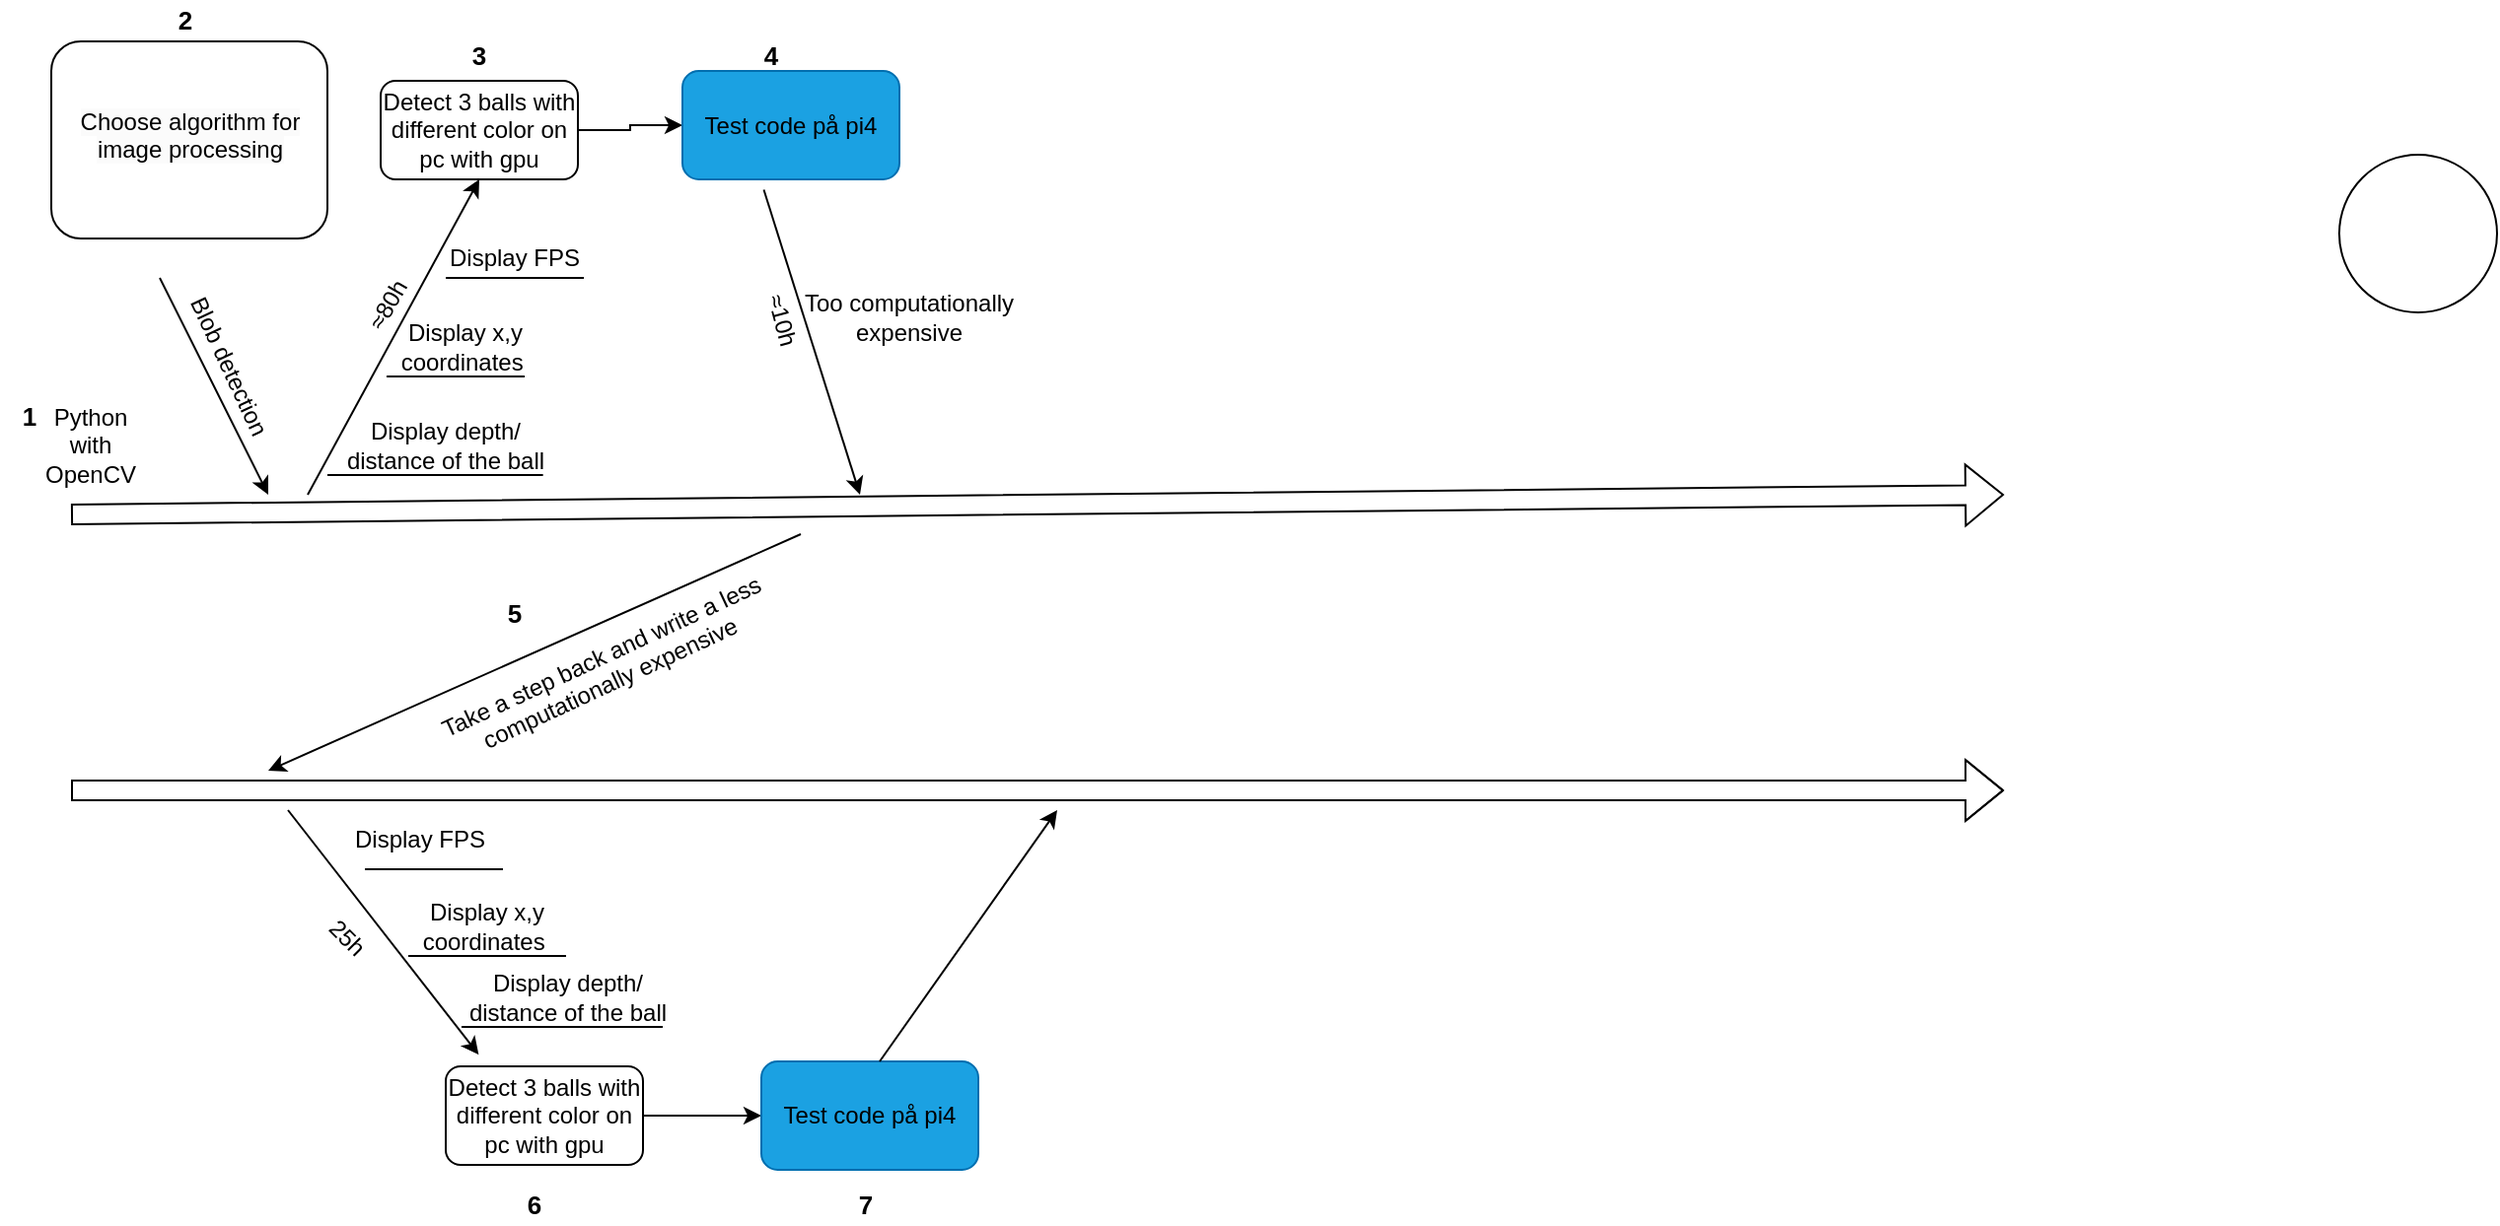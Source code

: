<mxfile version="21.2.8" type="device">
  <diagram name="Page-1" id="YpWVVZihGrBSJXwOBpHP">
    <mxGraphModel dx="1628" dy="1121" grid="1" gridSize="10" guides="1" tooltips="1" connect="1" arrows="1" fold="1" page="1" pageScale="1" pageWidth="827" pageHeight="1169" math="0" shadow="0">
      <root>
        <mxCell id="0" />
        <mxCell id="1" parent="0" />
        <mxCell id="uFAtMosG5yBuo42fv5vl-12" value="" style="shape=flexArrow;endArrow=classic;html=1;rounded=0;" parent="1" edge="1">
          <mxGeometry width="50" height="50" relative="1" as="geometry">
            <mxPoint x="40" y="270" as="sourcePoint" />
            <mxPoint x="1020" y="260" as="targetPoint" />
          </mxGeometry>
        </mxCell>
        <mxCell id="uFAtMosG5yBuo42fv5vl-15" value="" style="endArrow=classic;html=1;rounded=0;exitX=0.5;exitY=1;exitDx=0;exitDy=0;" parent="1" edge="1">
          <mxGeometry width="50" height="50" relative="1" as="geometry">
            <mxPoint x="85" y="150" as="sourcePoint" />
            <mxPoint x="140" y="260" as="targetPoint" />
          </mxGeometry>
        </mxCell>
        <mxCell id="uFAtMosG5yBuo42fv5vl-16" value="Blob detection" style="text;html=1;strokeColor=none;fillColor=none;align=center;verticalAlign=middle;whiteSpace=wrap;rounded=0;rotation=65;" parent="1" vertex="1">
          <mxGeometry x="70" y="180" width="100" height="30" as="geometry" />
        </mxCell>
        <mxCell id="uFAtMosG5yBuo42fv5vl-17" value="" style="rounded=1;whiteSpace=wrap;html=1;" parent="1" vertex="1">
          <mxGeometry x="197" y="50" width="100" height="50" as="geometry" />
        </mxCell>
        <mxCell id="uFAtMosG5yBuo42fv5vl-19" value="" style="endArrow=classic;html=1;rounded=0;entryX=0.5;entryY=1;entryDx=0;entryDy=0;" parent="1" target="uFAtMosG5yBuo42fv5vl-17" edge="1">
          <mxGeometry width="50" height="50" relative="1" as="geometry">
            <mxPoint x="160" y="260" as="sourcePoint" />
            <mxPoint x="220" y="100" as="targetPoint" />
          </mxGeometry>
        </mxCell>
        <mxCell id="uFAtMosG5yBuo42fv5vl-63" style="edgeStyle=orthogonalEdgeStyle;rounded=0;orthogonalLoop=1;jettySize=auto;html=1;exitX=1;exitY=0.5;exitDx=0;exitDy=0;entryX=0;entryY=0.5;entryDx=0;entryDy=0;" parent="1" source="uFAtMosG5yBuo42fv5vl-22" target="uFAtMosG5yBuo42fv5vl-39" edge="1">
          <mxGeometry relative="1" as="geometry" />
        </mxCell>
        <mxCell id="uFAtMosG5yBuo42fv5vl-22" value="Detect 3 balls with different color on pc with gpu" style="text;html=1;strokeColor=none;fillColor=none;align=center;verticalAlign=middle;whiteSpace=wrap;rounded=0;" parent="1" vertex="1">
          <mxGeometry x="197" y="60" width="100" height="30" as="geometry" />
        </mxCell>
        <mxCell id="uFAtMosG5yBuo42fv5vl-23" value="Display depth/ distance of the ball" style="text;html=1;strokeColor=none;fillColor=none;align=center;verticalAlign=middle;whiteSpace=wrap;rounded=0;" parent="1" vertex="1">
          <mxGeometry x="170" y="220" width="120" height="30" as="geometry" />
        </mxCell>
        <mxCell id="uFAtMosG5yBuo42fv5vl-24" value="Display x,y coordinates&amp;nbsp;" style="text;html=1;strokeColor=none;fillColor=none;align=center;verticalAlign=middle;whiteSpace=wrap;rounded=0;" parent="1" vertex="1">
          <mxGeometry x="200" y="170" width="80" height="30" as="geometry" />
        </mxCell>
        <mxCell id="uFAtMosG5yBuo42fv5vl-25" value="Display FPS" style="text;html=1;strokeColor=none;fillColor=none;align=center;verticalAlign=middle;whiteSpace=wrap;rounded=0;" parent="1" vertex="1">
          <mxGeometry x="230" y="125" width="70" height="30" as="geometry" />
        </mxCell>
        <mxCell id="uFAtMosG5yBuo42fv5vl-26" value="" style="endArrow=none;html=1;rounded=0;exitX=0;exitY=1;exitDx=0;exitDy=0;entryX=1;entryY=1;entryDx=0;entryDy=0;" parent="1" edge="1">
          <mxGeometry width="50" height="50" relative="1" as="geometry">
            <mxPoint x="230" y="150" as="sourcePoint" />
            <mxPoint x="300" y="150" as="targetPoint" />
          </mxGeometry>
        </mxCell>
        <mxCell id="uFAtMosG5yBuo42fv5vl-27" value="" style="endArrow=none;html=1;rounded=0;exitX=0;exitY=1;exitDx=0;exitDy=0;" parent="1" source="uFAtMosG5yBuo42fv5vl-24" edge="1">
          <mxGeometry width="50" height="50" relative="1" as="geometry">
            <mxPoint x="320" y="230" as="sourcePoint" />
            <mxPoint x="270" y="200" as="targetPoint" />
          </mxGeometry>
        </mxCell>
        <mxCell id="uFAtMosG5yBuo42fv5vl-28" value="" style="endArrow=none;html=1;rounded=0;exitX=0;exitY=1;exitDx=0;exitDy=0;entryX=0.911;entryY=0.999;entryDx=0;entryDy=0;entryPerimeter=0;" parent="1" source="uFAtMosG5yBuo42fv5vl-23" target="uFAtMosG5yBuo42fv5vl-23" edge="1">
          <mxGeometry width="50" height="50" relative="1" as="geometry">
            <mxPoint x="320" y="230" as="sourcePoint" />
            <mxPoint x="270" y="250" as="targetPoint" />
          </mxGeometry>
        </mxCell>
        <mxCell id="uFAtMosG5yBuo42fv5vl-29" value="Python with OpenCV" style="text;html=1;strokeColor=none;fillColor=none;align=center;verticalAlign=middle;whiteSpace=wrap;rounded=0;" parent="1" vertex="1">
          <mxGeometry x="20" y="220" width="60" height="30" as="geometry" />
        </mxCell>
        <mxCell id="uFAtMosG5yBuo42fv5vl-35" value="&amp;nbsp;≈80h" style="text;html=1;strokeColor=none;fillColor=none;align=center;verticalAlign=middle;whiteSpace=wrap;rounded=0;rotation=-60;" parent="1" vertex="1">
          <mxGeometry x="190" y="155" width="20" height="20" as="geometry" />
        </mxCell>
        <mxCell id="uFAtMosG5yBuo42fv5vl-38" value="" style="rounded=1;whiteSpace=wrap;html=1;fillColor=#1ba1e2;fontColor=#ffffff;strokeColor=#006EAF;" parent="1" vertex="1">
          <mxGeometry x="350" y="45" width="110" height="55" as="geometry" />
        </mxCell>
        <mxCell id="uFAtMosG5yBuo42fv5vl-39" value="Test code på pi4" style="text;html=1;strokeColor=none;fillColor=none;align=center;verticalAlign=middle;whiteSpace=wrap;rounded=0;" parent="1" vertex="1">
          <mxGeometry x="350" y="57.5" width="110" height="30" as="geometry" />
        </mxCell>
        <mxCell id="uFAtMosG5yBuo42fv5vl-40" value="" style="endArrow=classic;html=1;rounded=0;exitX=0.375;exitY=1.096;exitDx=0;exitDy=0;exitPerimeter=0;" parent="1" source="uFAtMosG5yBuo42fv5vl-38" edge="1">
          <mxGeometry width="50" height="50" relative="1" as="geometry">
            <mxPoint x="350" y="280" as="sourcePoint" />
            <mxPoint x="440" y="260" as="targetPoint" />
          </mxGeometry>
        </mxCell>
        <mxCell id="uFAtMosG5yBuo42fv5vl-42" value="&amp;nbsp;≈10h" style="text;html=1;strokeColor=none;fillColor=none;align=center;verticalAlign=middle;whiteSpace=wrap;rounded=0;rotation=75;" parent="1" vertex="1">
          <mxGeometry x="370" y="155" width="60" height="30" as="geometry" />
        </mxCell>
        <mxCell id="uFAtMosG5yBuo42fv5vl-43" value="Too computationally expensive" style="text;html=1;strokeColor=none;fillColor=none;align=center;verticalAlign=middle;whiteSpace=wrap;rounded=0;" parent="1" vertex="1">
          <mxGeometry x="410" y="155" width="110" height="30" as="geometry" />
        </mxCell>
        <mxCell id="uFAtMosG5yBuo42fv5vl-45" value="" style="shape=flexArrow;endArrow=classic;html=1;rounded=0;" parent="1" edge="1">
          <mxGeometry width="50" height="50" relative="1" as="geometry">
            <mxPoint x="40" y="410" as="sourcePoint" />
            <mxPoint x="1020" y="410" as="targetPoint" />
            <Array as="points">
              <mxPoint x="130" y="410" />
            </Array>
          </mxGeometry>
        </mxCell>
        <mxCell id="uFAtMosG5yBuo42fv5vl-46" value="" style="endArrow=classic;html=1;rounded=0;" parent="1" edge="1">
          <mxGeometry width="50" height="50" relative="1" as="geometry">
            <mxPoint x="410" y="280" as="sourcePoint" />
            <mxPoint x="140" y="400" as="targetPoint" />
          </mxGeometry>
        </mxCell>
        <mxCell id="uFAtMosG5yBuo42fv5vl-47" value="Take a step back and write a&amp;nbsp;less computationally expensive&amp;nbsp;&lt;br&gt;&amp;nbsp;" style="text;html=1;strokeColor=none;fillColor=none;align=center;verticalAlign=middle;whiteSpace=wrap;rounded=0;rotation=-25;" parent="1" vertex="1">
          <mxGeometry x="210" y="310" width="210" height="90" as="geometry" />
        </mxCell>
        <mxCell id="uFAtMosG5yBuo42fv5vl-48" value="" style="rounded=1;whiteSpace=wrap;html=1;" parent="1" vertex="1">
          <mxGeometry x="230" y="550" width="100" height="50" as="geometry" />
        </mxCell>
        <mxCell id="uFAtMosG5yBuo42fv5vl-66" style="edgeStyle=orthogonalEdgeStyle;rounded=0;orthogonalLoop=1;jettySize=auto;html=1;exitX=1;exitY=0.5;exitDx=0;exitDy=0;" parent="1" source="uFAtMosG5yBuo42fv5vl-49" target="uFAtMosG5yBuo42fv5vl-64" edge="1">
          <mxGeometry relative="1" as="geometry" />
        </mxCell>
        <mxCell id="uFAtMosG5yBuo42fv5vl-49" value="Detect 3 balls with different color on pc with gpu" style="text;html=1;strokeColor=none;fillColor=none;align=center;verticalAlign=middle;whiteSpace=wrap;rounded=0;" parent="1" vertex="1">
          <mxGeometry x="230" y="560" width="100" height="30" as="geometry" />
        </mxCell>
        <mxCell id="uFAtMosG5yBuo42fv5vl-50" value="" style="endArrow=classic;html=1;rounded=0;entryX=0.167;entryY=-0.118;entryDx=0;entryDy=0;entryPerimeter=0;" parent="1" target="uFAtMosG5yBuo42fv5vl-48" edge="1">
          <mxGeometry width="50" height="50" relative="1" as="geometry">
            <mxPoint x="150" y="420" as="sourcePoint" />
            <mxPoint x="380" y="360" as="targetPoint" />
            <Array as="points" />
          </mxGeometry>
        </mxCell>
        <mxCell id="uFAtMosG5yBuo42fv5vl-53" value="Display depth/ distance of the ball" style="text;html=1;strokeColor=none;fillColor=none;align=center;verticalAlign=middle;whiteSpace=wrap;rounded=0;" parent="1" vertex="1">
          <mxGeometry x="232" y="500" width="120" height="30" as="geometry" />
        </mxCell>
        <mxCell id="uFAtMosG5yBuo42fv5vl-54" value="Display x,y coordinates&amp;nbsp;" style="text;html=1;strokeColor=none;fillColor=none;align=center;verticalAlign=middle;whiteSpace=wrap;rounded=0;" parent="1" vertex="1">
          <mxGeometry x="211" y="464" width="80" height="30" as="geometry" />
        </mxCell>
        <mxCell id="uFAtMosG5yBuo42fv5vl-55" value="" style="endArrow=none;html=1;rounded=0;exitX=0;exitY=1;exitDx=0;exitDy=0;entryX=1;entryY=1;entryDx=0;entryDy=0;" parent="1" source="uFAtMosG5yBuo42fv5vl-54" target="uFAtMosG5yBuo42fv5vl-54" edge="1">
          <mxGeometry width="50" height="50" relative="1" as="geometry">
            <mxPoint x="230" y="530" as="sourcePoint" />
            <mxPoint x="180" y="500" as="targetPoint" />
          </mxGeometry>
        </mxCell>
        <mxCell id="uFAtMosG5yBuo42fv5vl-56" value="" style="endArrow=none;html=1;rounded=0;exitX=0.05;exitY=1;exitDx=0;exitDy=0;exitPerimeter=0;" parent="1" source="uFAtMosG5yBuo42fv5vl-53" edge="1">
          <mxGeometry width="50" height="50" relative="1" as="geometry">
            <mxPoint x="270" y="540" as="sourcePoint" />
            <mxPoint x="340" y="530" as="targetPoint" />
          </mxGeometry>
        </mxCell>
        <mxCell id="uFAtMosG5yBuo42fv5vl-57" value="Display FPS" style="text;html=1;strokeColor=none;fillColor=none;align=center;verticalAlign=middle;whiteSpace=wrap;rounded=0;" parent="1" vertex="1">
          <mxGeometry x="182" y="420" width="70" height="30" as="geometry" />
        </mxCell>
        <mxCell id="uFAtMosG5yBuo42fv5vl-58" value="" style="endArrow=none;html=1;rounded=0;exitX=0;exitY=1;exitDx=0;exitDy=0;entryX=1;entryY=1;entryDx=0;entryDy=0;" parent="1" edge="1">
          <mxGeometry width="50" height="50" relative="1" as="geometry">
            <mxPoint x="189" y="450" as="sourcePoint" />
            <mxPoint x="259" y="450" as="targetPoint" />
          </mxGeometry>
        </mxCell>
        <mxCell id="uFAtMosG5yBuo42fv5vl-59" value="25h" style="text;html=1;strokeColor=none;fillColor=none;align=center;verticalAlign=middle;whiteSpace=wrap;rounded=0;rotation=45;" parent="1" vertex="1">
          <mxGeometry x="150" y="470" width="60" height="30" as="geometry" />
        </mxCell>
        <mxCell id="uFAtMosG5yBuo42fv5vl-61" value="" style="rounded=1;whiteSpace=wrap;html=1;" parent="1" vertex="1">
          <mxGeometry x="30" y="30" width="140" height="100" as="geometry" />
        </mxCell>
        <mxCell id="uFAtMosG5yBuo42fv5vl-62" value="&#xa;&lt;span style=&quot;color: rgb(0, 0, 0); font-family: Helvetica; font-size: 12px; font-style: normal; font-variant-ligatures: normal; font-variant-caps: normal; font-weight: 400; letter-spacing: normal; orphans: 2; text-align: center; text-indent: 0px; text-transform: none; widows: 2; word-spacing: 0px; -webkit-text-stroke-width: 0px; background-color: rgb(251, 251, 251); text-decoration-thickness: initial; text-decoration-style: initial; text-decoration-color: initial; float: none; display: inline !important;&quot;&gt;Choose algorithm for image processing&lt;/span&gt;&#xa;&#xa;" style="text;html=1;strokeColor=none;fillColor=none;align=center;verticalAlign=middle;whiteSpace=wrap;rounded=0;" parent="1" vertex="1">
          <mxGeometry x="42.5" y="70" width="115" height="30" as="geometry" />
        </mxCell>
        <mxCell id="uFAtMosG5yBuo42fv5vl-67" style="edgeStyle=orthogonalEdgeStyle;rounded=0;orthogonalLoop=1;jettySize=auto;html=1;exitX=0.5;exitY=0;exitDx=0;exitDy=0;" parent="1" source="uFAtMosG5yBuo42fv5vl-64" edge="1">
          <mxGeometry relative="1" as="geometry">
            <mxPoint x="444.739" y="547.217" as="targetPoint" />
          </mxGeometry>
        </mxCell>
        <mxCell id="uFAtMosG5yBuo42fv5vl-64" value="" style="rounded=1;whiteSpace=wrap;html=1;fillColor=#1ba1e2;fontColor=#ffffff;strokeColor=#006EAF;" parent="1" vertex="1">
          <mxGeometry x="390" y="547.5" width="110" height="55" as="geometry" />
        </mxCell>
        <mxCell id="uFAtMosG5yBuo42fv5vl-65" value="Test code på pi4" style="text;html=1;strokeColor=none;fillColor=none;align=center;verticalAlign=middle;whiteSpace=wrap;rounded=0;" parent="1" vertex="1">
          <mxGeometry x="390" y="560" width="110" height="30" as="geometry" />
        </mxCell>
        <mxCell id="uFAtMosG5yBuo42fv5vl-68" value="" style="endArrow=classic;html=1;rounded=0;" parent="1" edge="1">
          <mxGeometry width="50" height="50" relative="1" as="geometry">
            <mxPoint x="450" y="547.5" as="sourcePoint" />
            <mxPoint x="540" y="420" as="targetPoint" />
            <Array as="points" />
          </mxGeometry>
        </mxCell>
        <mxCell id="gAaBRrjh9Kp5CMRJKEtw-1" value="&lt;b&gt;&lt;font style=&quot;font-size: 13px;&quot;&gt;1&lt;/font&gt;&lt;/b&gt;" style="text;html=1;strokeColor=none;fillColor=none;align=center;verticalAlign=middle;whiteSpace=wrap;rounded=0;" parent="1" vertex="1">
          <mxGeometry x="4" y="210" width="30" height="20" as="geometry" />
        </mxCell>
        <mxCell id="gAaBRrjh9Kp5CMRJKEtw-2" value="&lt;b&gt;&lt;font style=&quot;font-size: 13px;&quot;&gt;2&lt;/font&gt;&lt;/b&gt;" style="text;html=1;strokeColor=none;fillColor=none;align=center;verticalAlign=middle;whiteSpace=wrap;rounded=0;" parent="1" vertex="1">
          <mxGeometry x="83" y="9" width="30" height="20" as="geometry" />
        </mxCell>
        <mxCell id="gAaBRrjh9Kp5CMRJKEtw-3" value="&lt;b&gt;&lt;font style=&quot;font-size: 13px;&quot;&gt;3&lt;/font&gt;&lt;/b&gt;" style="text;html=1;strokeColor=none;fillColor=none;align=center;verticalAlign=middle;whiteSpace=wrap;rounded=0;" parent="1" vertex="1">
          <mxGeometry x="232" y="27" width="30" height="20" as="geometry" />
        </mxCell>
        <mxCell id="gAaBRrjh9Kp5CMRJKEtw-4" value="&lt;b&gt;&lt;font style=&quot;font-size: 13px;&quot;&gt;5&lt;/font&gt;&lt;/b&gt;" style="text;html=1;strokeColor=none;fillColor=none;align=center;verticalAlign=middle;whiteSpace=wrap;rounded=0;" parent="1" vertex="1">
          <mxGeometry x="250" y="310" width="30" height="20" as="geometry" />
        </mxCell>
        <mxCell id="gAaBRrjh9Kp5CMRJKEtw-5" value="&lt;b&gt;&lt;font style=&quot;font-size: 13px;&quot;&gt;6&lt;/font&gt;&lt;/b&gt;" style="text;html=1;strokeColor=none;fillColor=none;align=center;verticalAlign=middle;whiteSpace=wrap;rounded=0;" parent="1" vertex="1">
          <mxGeometry x="260" y="610" width="30" height="20" as="geometry" />
        </mxCell>
        <mxCell id="gAaBRrjh9Kp5CMRJKEtw-6" value="&lt;b&gt;&lt;font style=&quot;font-size: 13px;&quot;&gt;7&lt;/font&gt;&lt;/b&gt;" style="text;html=1;strokeColor=none;fillColor=none;align=center;verticalAlign=middle;whiteSpace=wrap;rounded=0;" parent="1" vertex="1">
          <mxGeometry x="428" y="610" width="30" height="20" as="geometry" />
        </mxCell>
        <mxCell id="gAaBRrjh9Kp5CMRJKEtw-10" value="&lt;b&gt;&lt;font style=&quot;font-size: 13px;&quot;&gt;4&lt;/font&gt;&lt;/b&gt;" style="text;html=1;strokeColor=none;fillColor=none;align=center;verticalAlign=middle;whiteSpace=wrap;rounded=0;" parent="1" vertex="1">
          <mxGeometry x="380" y="27" width="30" height="20" as="geometry" />
        </mxCell>
        <mxCell id="EbJVGA68E-LRwI5Z2B4P-1" value="" style="ellipse;whiteSpace=wrap;html=1;aspect=fixed;" vertex="1" parent="1">
          <mxGeometry x="1190" y="87.5" width="80" height="80" as="geometry" />
        </mxCell>
      </root>
    </mxGraphModel>
  </diagram>
</mxfile>
